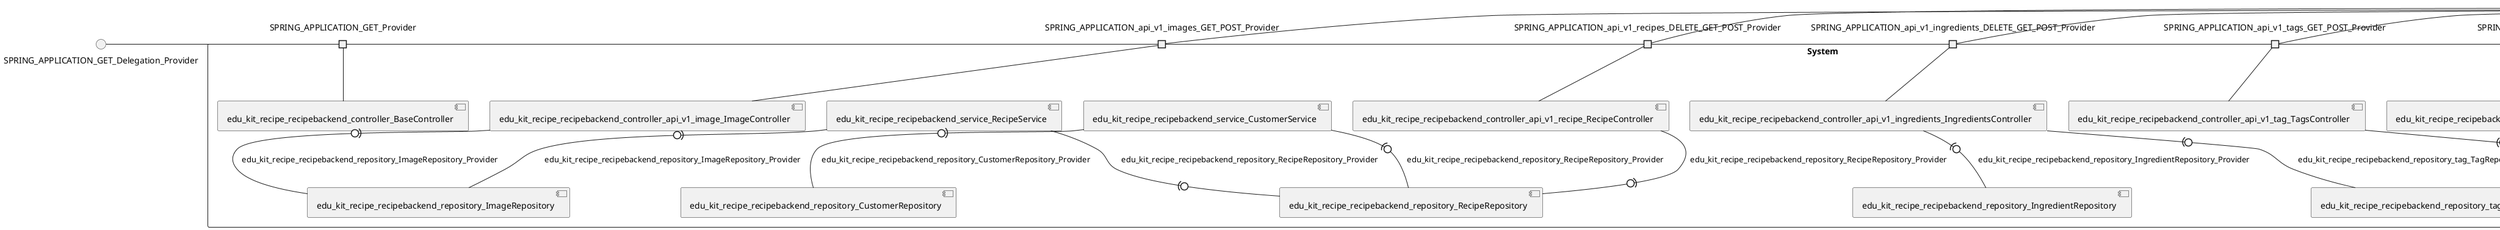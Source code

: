 @startuml
skinparam fixCircleLabelOverlapping true
skinparam componentStyle uml2
() SPRING_APPLICATION_GET_Delegation_Provider
() SPRING_APPLICATION_api_v1_images_GET_POST_Delegation_Provider
() SPRING_APPLICATION_api_v1_ingredients_DELETE_GET_POST_Delegation_Provider
() SPRING_APPLICATION_api_v1_recipes_DELETE_GET_POST_Delegation_Provider
() SPRING_APPLICATION_api_v1_tags_GET_POST_Delegation_Provider
() SPRING_APPLICATION_api_v1_units_DELETE_GET_POST_Delegation_Provider
() SPRING_APPLICATION_api_v1_user_GET_Delegation_Provider
() SPRING_APPLICATION_error_Delegation_Provider
rectangle System {
[edu_kit_recipe_recipebackend_controller_BaseController] [[kit-recipe-app-recipebackendnew.repository#_hc8F2NteEe6EC7rns_p_Wg]]
[edu_kit_recipe_recipebackend_controller_api_v1_image_ImageController] [[kit-recipe-app-recipebackendnew.repository#_hc8F2NteEe6EC7rns_p_Wg]]
[edu_kit_recipe_recipebackend_controller_api_v1_ingredients_IngredientsController] [[kit-recipe-app-recipebackendnew.repository#_hc8F2NteEe6EC7rns_p_Wg]]
[edu_kit_recipe_recipebackend_controller_api_v1_recipe_RecipeController] [[kit-recipe-app-recipebackendnew.repository#_hc8F2NteEe6EC7rns_p_Wg]]
[edu_kit_recipe_recipebackend_controller_api_v1_tag_TagsController] [[kit-recipe-app-recipebackendnew.repository#_hc8F2NteEe6EC7rns_p_Wg]]
[edu_kit_recipe_recipebackend_controller_api_v1_units_UnitController] [[kit-recipe-app-recipebackendnew.repository#_hc8F2NteEe6EC7rns_p_Wg]]
[edu_kit_recipe_recipebackend_controller_api_v1_user_CustomerController] [[kit-recipe-app-recipebackendnew.repository#_hc8F2NteEe6EC7rns_p_Wg]]
[edu_kit_recipe_recipebackend_controller_exception_ExceptionController] [[kit-recipe-app-recipebackendnew.repository#_hc8F2NteEe6EC7rns_p_Wg]]
[edu_kit_recipe_recipebackend_repository_CustomerRepository] [[kit-recipe-app-recipebackendnew.repository#_hc8F2NteEe6EC7rns_p_Wg]]
[edu_kit_recipe_recipebackend_repository_ImageRepository] [[kit-recipe-app-recipebackendnew.repository#_hc8F2NteEe6EC7rns_p_Wg]]
[edu_kit_recipe_recipebackend_repository_IngredientRepository] [[kit-recipe-app-recipebackendnew.repository#_hc8F2NteEe6EC7rns_p_Wg]]
[edu_kit_recipe_recipebackend_repository_RecipeRepository] [[kit-recipe-app-recipebackendnew.repository#_hc8F2NteEe6EC7rns_p_Wg]]
[edu_kit_recipe_recipebackend_repository_UnitRepository] [[kit-recipe-app-recipebackendnew.repository#_hc8F2NteEe6EC7rns_p_Wg]]
[edu_kit_recipe_recipebackend_repository_tag_TagRepository] [[kit-recipe-app-recipebackendnew.repository#_hc8F2NteEe6EC7rns_p_Wg]]
[edu_kit_recipe_recipebackend_service_CustomerService] [[kit-recipe-app-recipebackendnew.repository#_hc8F2NteEe6EC7rns_p_Wg]]
[edu_kit_recipe_recipebackend_service_RecipeService] [[kit-recipe-app-recipebackendnew.repository#_hc8F2NteEe6EC7rns_p_Wg]]
port SPRING_APPLICATION_GET_Provider
SPRING_APPLICATION_GET_Delegation_Provider - SPRING_APPLICATION_GET_Provider
SPRING_APPLICATION_GET_Provider - [edu_kit_recipe_recipebackend_controller_BaseController]
port SPRING_APPLICATION_api_v1_images_GET_POST_Provider
SPRING_APPLICATION_api_v1_images_GET_POST_Delegation_Provider - SPRING_APPLICATION_api_v1_images_GET_POST_Provider
SPRING_APPLICATION_api_v1_images_GET_POST_Provider - [edu_kit_recipe_recipebackend_controller_api_v1_image_ImageController]
port SPRING_APPLICATION_api_v1_ingredients_DELETE_GET_POST_Provider
SPRING_APPLICATION_api_v1_ingredients_DELETE_GET_POST_Delegation_Provider - SPRING_APPLICATION_api_v1_ingredients_DELETE_GET_POST_Provider
SPRING_APPLICATION_api_v1_ingredients_DELETE_GET_POST_Provider - [edu_kit_recipe_recipebackend_controller_api_v1_ingredients_IngredientsController]
port SPRING_APPLICATION_api_v1_recipes_DELETE_GET_POST_Provider
SPRING_APPLICATION_api_v1_recipes_DELETE_GET_POST_Delegation_Provider - SPRING_APPLICATION_api_v1_recipes_DELETE_GET_POST_Provider
SPRING_APPLICATION_api_v1_recipes_DELETE_GET_POST_Provider - [edu_kit_recipe_recipebackend_controller_api_v1_recipe_RecipeController]
port SPRING_APPLICATION_api_v1_tags_GET_POST_Provider
SPRING_APPLICATION_api_v1_tags_GET_POST_Delegation_Provider - SPRING_APPLICATION_api_v1_tags_GET_POST_Provider
SPRING_APPLICATION_api_v1_tags_GET_POST_Provider - [edu_kit_recipe_recipebackend_controller_api_v1_tag_TagsController]
port SPRING_APPLICATION_api_v1_units_DELETE_GET_POST_Provider
SPRING_APPLICATION_api_v1_units_DELETE_GET_POST_Delegation_Provider - SPRING_APPLICATION_api_v1_units_DELETE_GET_POST_Provider
SPRING_APPLICATION_api_v1_units_DELETE_GET_POST_Provider - [edu_kit_recipe_recipebackend_controller_api_v1_units_UnitController]
port SPRING_APPLICATION_api_v1_user_GET_Provider
SPRING_APPLICATION_api_v1_user_GET_Delegation_Provider - SPRING_APPLICATION_api_v1_user_GET_Provider
SPRING_APPLICATION_api_v1_user_GET_Provider - [edu_kit_recipe_recipebackend_controller_api_v1_user_CustomerController]
port SPRING_APPLICATION_error_Provider
SPRING_APPLICATION_error_Delegation_Provider - SPRING_APPLICATION_error_Provider
SPRING_APPLICATION_error_Provider - [edu_kit_recipe_recipebackend_controller_exception_ExceptionController]
[edu_kit_recipe_recipebackend_service_CustomerService] -(0- [edu_kit_recipe_recipebackend_repository_CustomerRepository] : edu_kit_recipe_recipebackend_repository_CustomerRepository_Provider
[edu_kit_recipe_recipebackend_service_RecipeService] -(0- [edu_kit_recipe_recipebackend_repository_ImageRepository] : edu_kit_recipe_recipebackend_repository_ImageRepository_Provider
[edu_kit_recipe_recipebackend_controller_api_v1_image_ImageController] -(0- [edu_kit_recipe_recipebackend_repository_ImageRepository] : edu_kit_recipe_recipebackend_repository_ImageRepository_Provider
[edu_kit_recipe_recipebackend_controller_api_v1_ingredients_IngredientsController] -(0- [edu_kit_recipe_recipebackend_repository_IngredientRepository] : edu_kit_recipe_recipebackend_repository_IngredientRepository_Provider
[edu_kit_recipe_recipebackend_controller_api_v1_recipe_RecipeController] -(0- [edu_kit_recipe_recipebackend_repository_RecipeRepository] : edu_kit_recipe_recipebackend_repository_RecipeRepository_Provider
[edu_kit_recipe_recipebackend_service_CustomerService] -(0- [edu_kit_recipe_recipebackend_repository_RecipeRepository] : edu_kit_recipe_recipebackend_repository_RecipeRepository_Provider
[edu_kit_recipe_recipebackend_service_RecipeService] -(0- [edu_kit_recipe_recipebackend_repository_RecipeRepository] : edu_kit_recipe_recipebackend_repository_RecipeRepository_Provider
[edu_kit_recipe_recipebackend_controller_api_v1_units_UnitController] -(0- [edu_kit_recipe_recipebackend_repository_UnitRepository] : edu_kit_recipe_recipebackend_repository_UnitRepository_Provider
[edu_kit_recipe_recipebackend_controller_api_v1_tag_TagsController] -(0- [edu_kit_recipe_recipebackend_repository_tag_TagRepository] : edu_kit_recipe_recipebackend_repository_tag_TagRepository_Provider
[edu_kit_recipe_recipebackend_controller_api_v1_ingredients_IngredientsController] -(0- [edu_kit_recipe_recipebackend_repository_tag_TagRepository] : edu_kit_recipe_recipebackend_repository_tag_TagRepository_Provider
}

@enduml
